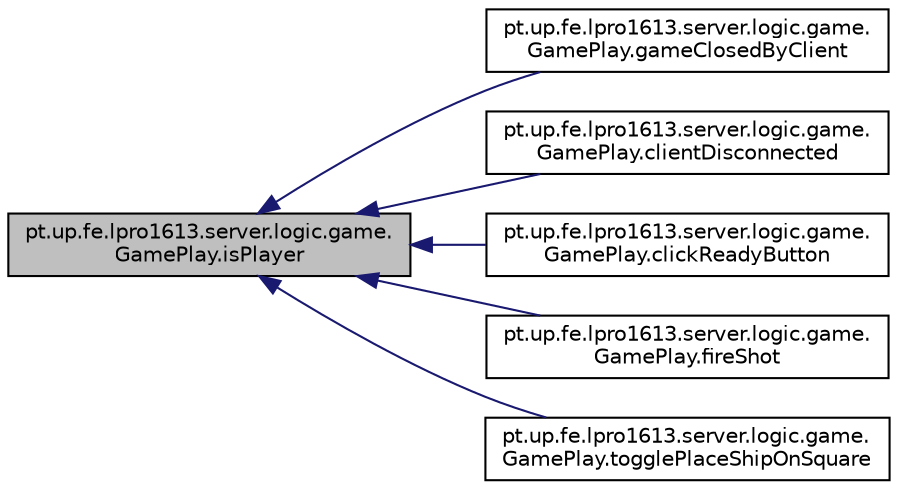 digraph "pt.up.fe.lpro1613.server.logic.game.GamePlay.isPlayer"
{
  edge [fontname="Helvetica",fontsize="10",labelfontname="Helvetica",labelfontsize="10"];
  node [fontname="Helvetica",fontsize="10",shape=record];
  rankdir="LR";
  Node49 [label="pt.up.fe.lpro1613.server.logic.game.\lGamePlay.isPlayer",height=0.2,width=0.4,color="black", fillcolor="grey75", style="filled", fontcolor="black"];
  Node49 -> Node50 [dir="back",color="midnightblue",fontsize="10",style="solid"];
  Node50 [label="pt.up.fe.lpro1613.server.logic.game.\lGamePlay.gameClosedByClient",height=0.2,width=0.4,color="black", fillcolor="white", style="filled",URL="$classpt_1_1up_1_1fe_1_1lpro1613_1_1server_1_1logic_1_1game_1_1_game_play.html#a2456fd5c4981a6e04553bb77b749041c"];
  Node49 -> Node51 [dir="back",color="midnightblue",fontsize="10",style="solid"];
  Node51 [label="pt.up.fe.lpro1613.server.logic.game.\lGamePlay.clientDisconnected",height=0.2,width=0.4,color="black", fillcolor="white", style="filled",URL="$classpt_1_1up_1_1fe_1_1lpro1613_1_1server_1_1logic_1_1game_1_1_game_play.html#a23edaada7de872711e0cfe61163dec57"];
  Node49 -> Node52 [dir="back",color="midnightblue",fontsize="10",style="solid"];
  Node52 [label="pt.up.fe.lpro1613.server.logic.game.\lGamePlay.clickReadyButton",height=0.2,width=0.4,color="black", fillcolor="white", style="filled",URL="$classpt_1_1up_1_1fe_1_1lpro1613_1_1server_1_1logic_1_1game_1_1_game_play.html#ac67b135e1384dfb3baa62ec4837f07fb"];
  Node49 -> Node53 [dir="back",color="midnightblue",fontsize="10",style="solid"];
  Node53 [label="pt.up.fe.lpro1613.server.logic.game.\lGamePlay.fireShot",height=0.2,width=0.4,color="black", fillcolor="white", style="filled",URL="$classpt_1_1up_1_1fe_1_1lpro1613_1_1server_1_1logic_1_1game_1_1_game_play.html#aa8ed98597766510e3ba9f804c61cded8"];
  Node49 -> Node54 [dir="back",color="midnightblue",fontsize="10",style="solid"];
  Node54 [label="pt.up.fe.lpro1613.server.logic.game.\lGamePlay.togglePlaceShipOnSquare",height=0.2,width=0.4,color="black", fillcolor="white", style="filled",URL="$classpt_1_1up_1_1fe_1_1lpro1613_1_1server_1_1logic_1_1game_1_1_game_play.html#a6fcb90a31171ecfc5a9ed4f41b2396ee"];
}

